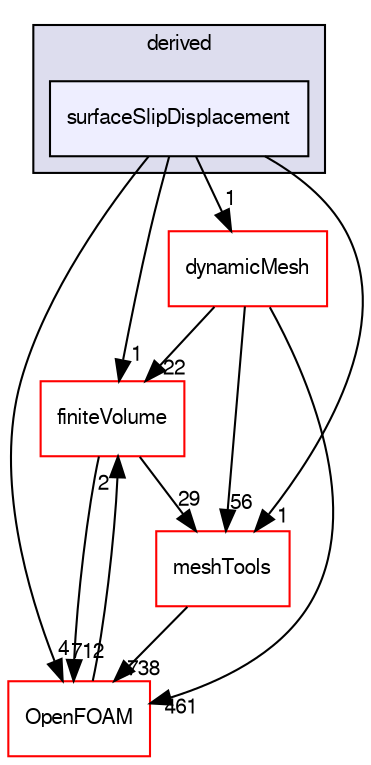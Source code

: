 digraph "src/fvMotionSolver/pointPatchFields/derived/surfaceSlipDisplacement" {
  bgcolor=transparent;
  compound=true
  node [ fontsize="10", fontname="FreeSans"];
  edge [ labelfontsize="10", labelfontname="FreeSans"];
  subgraph clusterdir_afe439a792340c5c5371397d2612bb80 {
    graph [ bgcolor="#ddddee", pencolor="black", label="derived" fontname="FreeSans", fontsize="10", URL="dir_afe439a792340c5c5371397d2612bb80.html"]
  dir_0c0e32c80a10e3239eb9aee10f92dfa0 [shape=box, label="surfaceSlipDisplacement", style="filled", fillcolor="#eeeeff", pencolor="black", URL="dir_0c0e32c80a10e3239eb9aee10f92dfa0.html"];
  }
  dir_9bd15774b555cf7259a6fa18f99fe99b [shape=box label="finiteVolume" color="red" URL="dir_9bd15774b555cf7259a6fa18f99fe99b.html"];
  dir_ae30ad0bef50cf391b24c614251bb9fd [shape=box label="meshTools" color="red" URL="dir_ae30ad0bef50cf391b24c614251bb9fd.html"];
  dir_63742796c427c97a292c80f7db71da36 [shape=box label="dynamicMesh" color="red" URL="dir_63742796c427c97a292c80f7db71da36.html"];
  dir_c5473ff19b20e6ec4dfe5c310b3778a8 [shape=box label="OpenFOAM" color="red" URL="dir_c5473ff19b20e6ec4dfe5c310b3778a8.html"];
  dir_9bd15774b555cf7259a6fa18f99fe99b->dir_ae30ad0bef50cf391b24c614251bb9fd [headlabel="29", labeldistance=1.5 headhref="dir_000749_001586.html"];
  dir_9bd15774b555cf7259a6fa18f99fe99b->dir_c5473ff19b20e6ec4dfe5c310b3778a8 [headlabel="712", labeldistance=1.5 headhref="dir_000749_001732.html"];
  dir_ae30ad0bef50cf391b24c614251bb9fd->dir_c5473ff19b20e6ec4dfe5c310b3778a8 [headlabel="738", labeldistance=1.5 headhref="dir_001586_001732.html"];
  dir_63742796c427c97a292c80f7db71da36->dir_9bd15774b555cf7259a6fa18f99fe99b [headlabel="22", labeldistance=1.5 headhref="dir_000657_000749.html"];
  dir_63742796c427c97a292c80f7db71da36->dir_ae30ad0bef50cf391b24c614251bb9fd [headlabel="56", labeldistance=1.5 headhref="dir_000657_001586.html"];
  dir_63742796c427c97a292c80f7db71da36->dir_c5473ff19b20e6ec4dfe5c310b3778a8 [headlabel="461", labeldistance=1.5 headhref="dir_000657_001732.html"];
  dir_c5473ff19b20e6ec4dfe5c310b3778a8->dir_9bd15774b555cf7259a6fa18f99fe99b [headlabel="2", labeldistance=1.5 headhref="dir_001732_000749.html"];
  dir_0c0e32c80a10e3239eb9aee10f92dfa0->dir_9bd15774b555cf7259a6fa18f99fe99b [headlabel="1", labeldistance=1.5 headhref="dir_001143_000749.html"];
  dir_0c0e32c80a10e3239eb9aee10f92dfa0->dir_ae30ad0bef50cf391b24c614251bb9fd [headlabel="1", labeldistance=1.5 headhref="dir_001143_001586.html"];
  dir_0c0e32c80a10e3239eb9aee10f92dfa0->dir_63742796c427c97a292c80f7db71da36 [headlabel="1", labeldistance=1.5 headhref="dir_001143_000657.html"];
  dir_0c0e32c80a10e3239eb9aee10f92dfa0->dir_c5473ff19b20e6ec4dfe5c310b3778a8 [headlabel="4", labeldistance=1.5 headhref="dir_001143_001732.html"];
}
